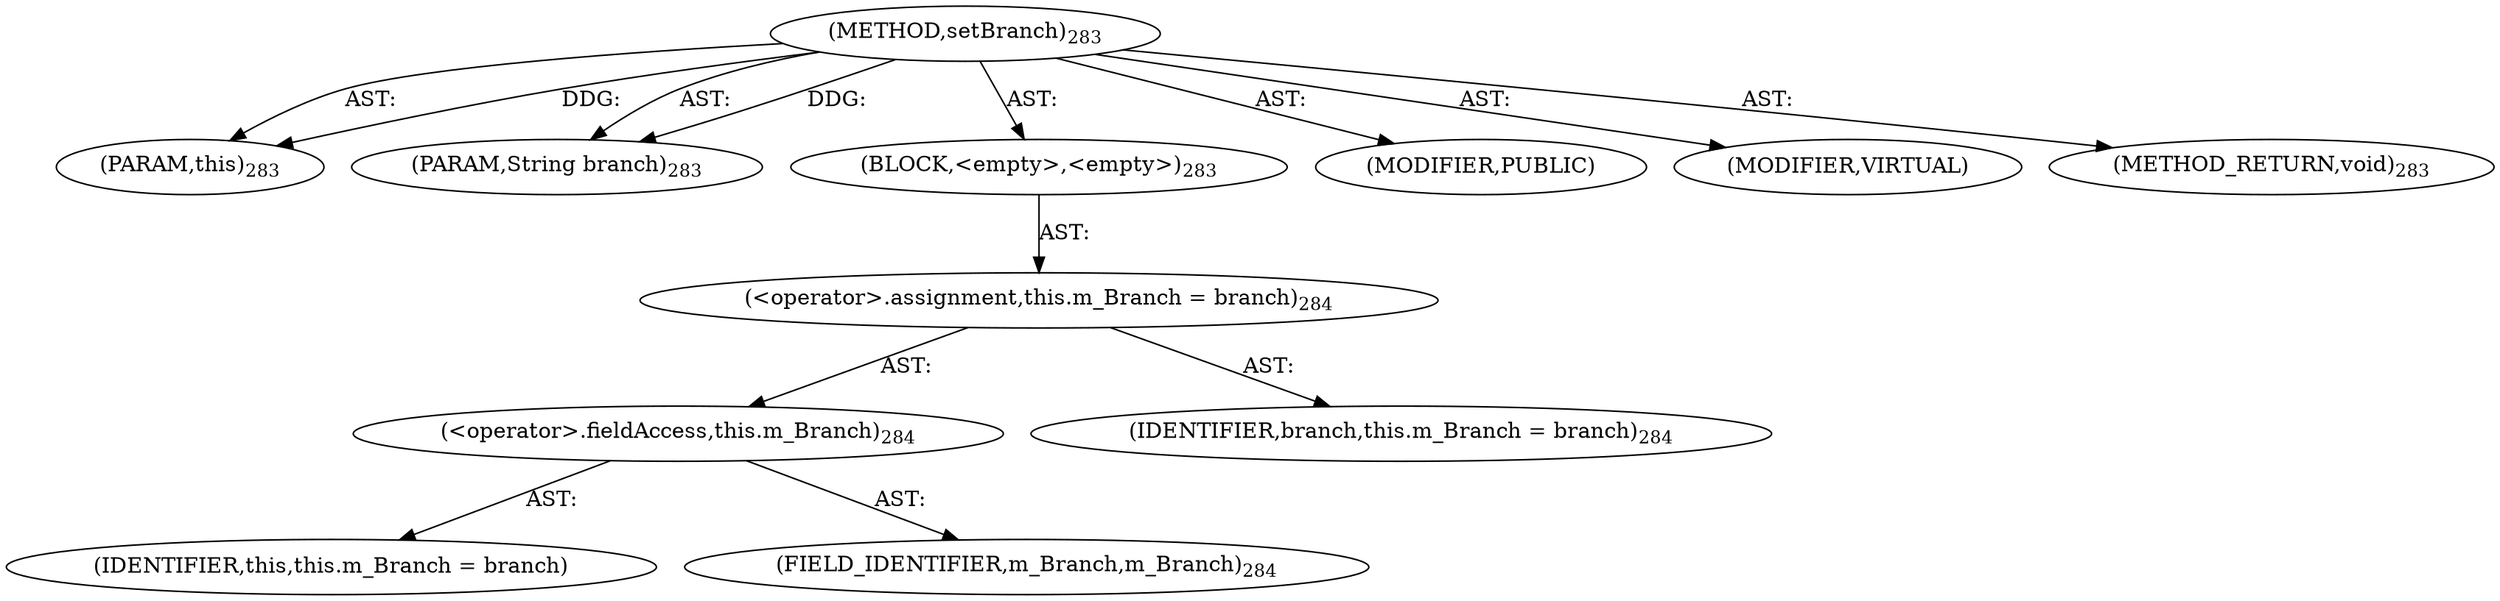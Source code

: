digraph "setBranch" {  
"111669149704" [label = <(METHOD,setBranch)<SUB>283</SUB>> ]
"115964117008" [label = <(PARAM,this)<SUB>283</SUB>> ]
"115964117009" [label = <(PARAM,String branch)<SUB>283</SUB>> ]
"25769803800" [label = <(BLOCK,&lt;empty&gt;,&lt;empty&gt;)<SUB>283</SUB>> ]
"30064771145" [label = <(&lt;operator&gt;.assignment,this.m_Branch = branch)<SUB>284</SUB>> ]
"30064771146" [label = <(&lt;operator&gt;.fieldAccess,this.m_Branch)<SUB>284</SUB>> ]
"68719476803" [label = <(IDENTIFIER,this,this.m_Branch = branch)> ]
"55834574860" [label = <(FIELD_IDENTIFIER,m_Branch,m_Branch)<SUB>284</SUB>> ]
"68719476804" [label = <(IDENTIFIER,branch,this.m_Branch = branch)<SUB>284</SUB>> ]
"133143986200" [label = <(MODIFIER,PUBLIC)> ]
"133143986201" [label = <(MODIFIER,VIRTUAL)> ]
"128849018888" [label = <(METHOD_RETURN,void)<SUB>283</SUB>> ]
  "111669149704" -> "115964117008"  [ label = "AST: "] 
  "111669149704" -> "115964117009"  [ label = "AST: "] 
  "111669149704" -> "25769803800"  [ label = "AST: "] 
  "111669149704" -> "133143986200"  [ label = "AST: "] 
  "111669149704" -> "133143986201"  [ label = "AST: "] 
  "111669149704" -> "128849018888"  [ label = "AST: "] 
  "25769803800" -> "30064771145"  [ label = "AST: "] 
  "30064771145" -> "30064771146"  [ label = "AST: "] 
  "30064771145" -> "68719476804"  [ label = "AST: "] 
  "30064771146" -> "68719476803"  [ label = "AST: "] 
  "30064771146" -> "55834574860"  [ label = "AST: "] 
  "111669149704" -> "115964117008"  [ label = "DDG: "] 
  "111669149704" -> "115964117009"  [ label = "DDG: "] 
}

